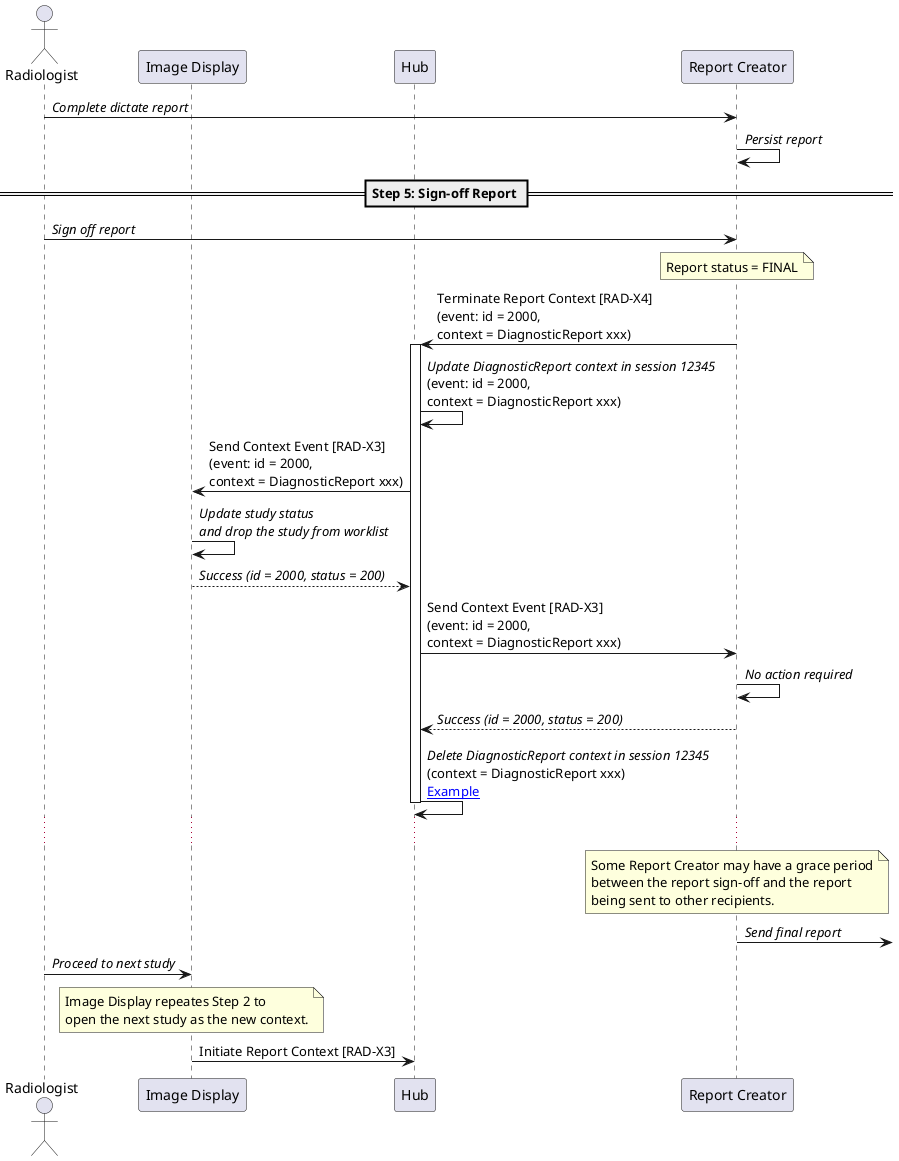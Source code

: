 @startuml

actor Radiologist as User
participant "Image Display" as PACS
participant "Hub" as Hub
participant "Report Creator" as Report

User->Report: //Complete dictate report//
Report->Report: //Persist report//

== Step 5: Sign-off Report ==

User->Report: //Sign off report//
note over Report
Report status = FINAL
end note

Report->Hub: Terminate Report Context [RAD-X4]\n(event: id = 2000,\ncontext = DiagnosticReport xxx)
activate Hub

Hub->Hub: //Update DiagnosticReport context in session 12345//\n(event: id = 2000,\ncontext = DiagnosticReport xxx)

Hub->PACS: Send Context Event [RAD-X3]\n(event: id = 2000,\ncontext = DiagnosticReport xxx)
PACS->PACS: //Update study status//\n//and drop the study from worklist//
PACS-->Hub: //Success (id = 2000, status = 200)//
Hub->Report: Send Context Event [RAD-X3]\n(event: id = 2000,\ncontext = DiagnosticReport xxx)
Report->Report: //No action required//
Report-->Hub: //Success (id = 2000, status = 200)//

Hub->Hub: //Delete DiagnosticReport context in session 12345//\n(context = DiagnosticReport xxx)\n[[close_study_after_signoff.html#available-context-and-content-in-hub Example]]
deactivate Hub

...
note over Report
Some Report Creator may have a grace period
between the report sign-off and the report
being sent to other recipients.
end note
Report->: //Send final report//

User->PACS: //Proceed to next study//

note over PACS
Image Display repeates Step 2 to
open the next study as the new context.
end note
PACS->Hub: Initiate Report Context [RAD-X3]

@enduml